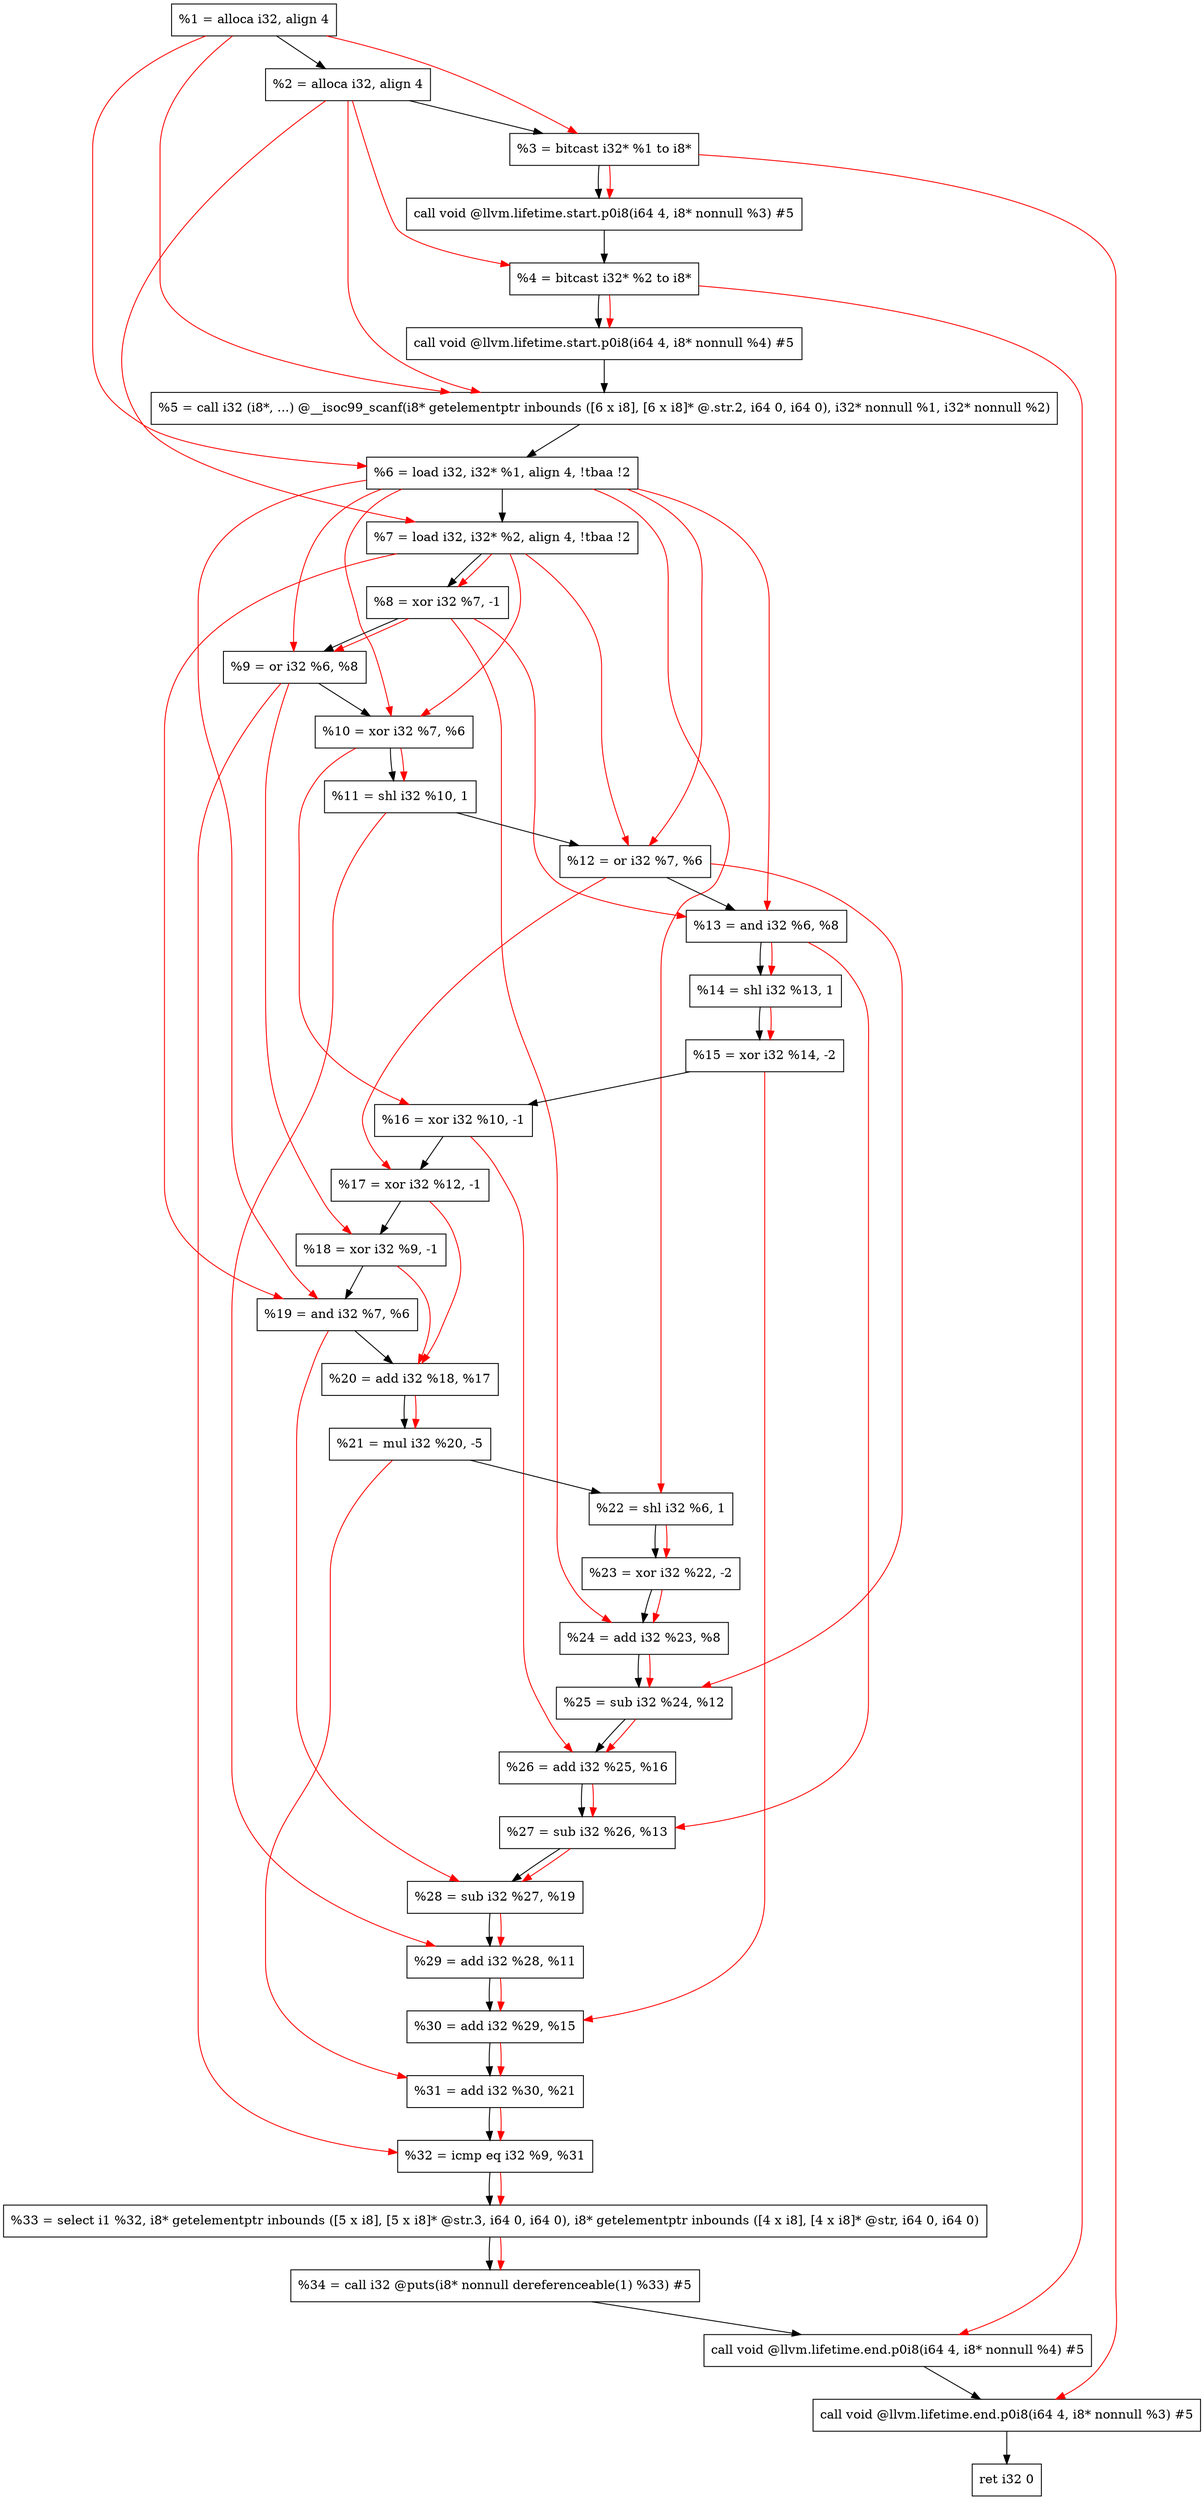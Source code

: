 digraph "DFG for'main' function" {
	Node0x124fd98[shape=record, label="  %1 = alloca i32, align 4"];
	Node0x124fe18[shape=record, label="  %2 = alloca i32, align 4"];
	Node0x124fea8[shape=record, label="  %3 = bitcast i32* %1 to i8*"];
	Node0x1250308[shape=record, label="  call void @llvm.lifetime.start.p0i8(i64 4, i8* nonnull %3) #5"];
	Node0x12503e8[shape=record, label="  %4 = bitcast i32* %2 to i8*"];
	Node0x1250508[shape=record, label="  call void @llvm.lifetime.start.p0i8(i64 4, i8* nonnull %4) #5"];
	Node0x1250740[shape=record, label="  %5 = call i32 (i8*, ...) @__isoc99_scanf(i8* getelementptr inbounds ([6 x i8], [6 x i8]* @.str.2, i64 0, i64 0), i32* nonnull %1, i32* nonnull %2)"];
	Node0x12507f8[shape=record, label="  %6 = load i32, i32* %1, align 4, !tbaa !2"];
	Node0x1251768[shape=record, label="  %7 = load i32, i32* %2, align 4, !tbaa !2"];
	Node0x1251df0[shape=record, label="  %8 = xor i32 %7, -1"];
	Node0x1251e60[shape=record, label="  %9 = or i32 %6, %8"];
	Node0x1251ed0[shape=record, label="  %10 = xor i32 %7, %6"];
	Node0x1251f40[shape=record, label="  %11 = shl i32 %10, 1"];
	Node0x1251fb0[shape=record, label="  %12 = or i32 %7, %6"];
	Node0x1252020[shape=record, label="  %13 = and i32 %6, %8"];
	Node0x1252090[shape=record, label="  %14 = shl i32 %13, 1"];
	Node0x1252100[shape=record, label="  %15 = xor i32 %14, -2"];
	Node0x1252170[shape=record, label="  %16 = xor i32 %10, -1"];
	Node0x12521e0[shape=record, label="  %17 = xor i32 %12, -1"];
	Node0x1252250[shape=record, label="  %18 = xor i32 %9, -1"];
	Node0x12522c0[shape=record, label="  %19 = and i32 %7, %6"];
	Node0x1252330[shape=record, label="  %20 = add i32 %18, %17"];
	Node0x12523a0[shape=record, label="  %21 = mul i32 %20, -5"];
	Node0x1252410[shape=record, label="  %22 = shl i32 %6, 1"];
	Node0x1252480[shape=record, label="  %23 = xor i32 %22, -2"];
	Node0x12524f0[shape=record, label="  %24 = add i32 %23, %8"];
	Node0x1252560[shape=record, label="  %25 = sub i32 %24, %12"];
	Node0x12525d0[shape=record, label="  %26 = add i32 %25, %16"];
	Node0x1252640[shape=record, label="  %27 = sub i32 %26, %13"];
	Node0x12526b0[shape=record, label="  %28 = sub i32 %27, %19"];
	Node0x1252720[shape=record, label="  %29 = add i32 %28, %11"];
	Node0x1252790[shape=record, label="  %30 = add i32 %29, %15"];
	Node0x1252800[shape=record, label="  %31 = add i32 %30, %21"];
	Node0x1252870[shape=record, label="  %32 = icmp eq i32 %9, %31"];
	Node0x11f09d8[shape=record, label="  %33 = select i1 %32, i8* getelementptr inbounds ([5 x i8], [5 x i8]* @str.3, i64 0, i64 0), i8* getelementptr inbounds ([4 x i8], [4 x i8]* @str, i64 0, i64 0)"];
	Node0x1252b10[shape=record, label="  %34 = call i32 @puts(i8* nonnull dereferenceable(1) %33) #5"];
	Node0x1252d68[shape=record, label="  call void @llvm.lifetime.end.p0i8(i64 4, i8* nonnull %4) #5"];
	Node0x1252ec8[shape=record, label="  call void @llvm.lifetime.end.p0i8(i64 4, i8* nonnull %3) #5"];
	Node0x1252f88[shape=record, label="  ret i32 0"];
	Node0x124fd98 -> Node0x124fe18;
	Node0x124fe18 -> Node0x124fea8;
	Node0x124fea8 -> Node0x1250308;
	Node0x1250308 -> Node0x12503e8;
	Node0x12503e8 -> Node0x1250508;
	Node0x1250508 -> Node0x1250740;
	Node0x1250740 -> Node0x12507f8;
	Node0x12507f8 -> Node0x1251768;
	Node0x1251768 -> Node0x1251df0;
	Node0x1251df0 -> Node0x1251e60;
	Node0x1251e60 -> Node0x1251ed0;
	Node0x1251ed0 -> Node0x1251f40;
	Node0x1251f40 -> Node0x1251fb0;
	Node0x1251fb0 -> Node0x1252020;
	Node0x1252020 -> Node0x1252090;
	Node0x1252090 -> Node0x1252100;
	Node0x1252100 -> Node0x1252170;
	Node0x1252170 -> Node0x12521e0;
	Node0x12521e0 -> Node0x1252250;
	Node0x1252250 -> Node0x12522c0;
	Node0x12522c0 -> Node0x1252330;
	Node0x1252330 -> Node0x12523a0;
	Node0x12523a0 -> Node0x1252410;
	Node0x1252410 -> Node0x1252480;
	Node0x1252480 -> Node0x12524f0;
	Node0x12524f0 -> Node0x1252560;
	Node0x1252560 -> Node0x12525d0;
	Node0x12525d0 -> Node0x1252640;
	Node0x1252640 -> Node0x12526b0;
	Node0x12526b0 -> Node0x1252720;
	Node0x1252720 -> Node0x1252790;
	Node0x1252790 -> Node0x1252800;
	Node0x1252800 -> Node0x1252870;
	Node0x1252870 -> Node0x11f09d8;
	Node0x11f09d8 -> Node0x1252b10;
	Node0x1252b10 -> Node0x1252d68;
	Node0x1252d68 -> Node0x1252ec8;
	Node0x1252ec8 -> Node0x1252f88;
edge [color=red]
	Node0x124fd98 -> Node0x124fea8;
	Node0x124fea8 -> Node0x1250308;
	Node0x124fe18 -> Node0x12503e8;
	Node0x12503e8 -> Node0x1250508;
	Node0x124fd98 -> Node0x1250740;
	Node0x124fe18 -> Node0x1250740;
	Node0x124fd98 -> Node0x12507f8;
	Node0x124fe18 -> Node0x1251768;
	Node0x1251768 -> Node0x1251df0;
	Node0x12507f8 -> Node0x1251e60;
	Node0x1251df0 -> Node0x1251e60;
	Node0x1251768 -> Node0x1251ed0;
	Node0x12507f8 -> Node0x1251ed0;
	Node0x1251ed0 -> Node0x1251f40;
	Node0x1251768 -> Node0x1251fb0;
	Node0x12507f8 -> Node0x1251fb0;
	Node0x12507f8 -> Node0x1252020;
	Node0x1251df0 -> Node0x1252020;
	Node0x1252020 -> Node0x1252090;
	Node0x1252090 -> Node0x1252100;
	Node0x1251ed0 -> Node0x1252170;
	Node0x1251fb0 -> Node0x12521e0;
	Node0x1251e60 -> Node0x1252250;
	Node0x1251768 -> Node0x12522c0;
	Node0x12507f8 -> Node0x12522c0;
	Node0x1252250 -> Node0x1252330;
	Node0x12521e0 -> Node0x1252330;
	Node0x1252330 -> Node0x12523a0;
	Node0x12507f8 -> Node0x1252410;
	Node0x1252410 -> Node0x1252480;
	Node0x1252480 -> Node0x12524f0;
	Node0x1251df0 -> Node0x12524f0;
	Node0x12524f0 -> Node0x1252560;
	Node0x1251fb0 -> Node0x1252560;
	Node0x1252560 -> Node0x12525d0;
	Node0x1252170 -> Node0x12525d0;
	Node0x12525d0 -> Node0x1252640;
	Node0x1252020 -> Node0x1252640;
	Node0x1252640 -> Node0x12526b0;
	Node0x12522c0 -> Node0x12526b0;
	Node0x12526b0 -> Node0x1252720;
	Node0x1251f40 -> Node0x1252720;
	Node0x1252720 -> Node0x1252790;
	Node0x1252100 -> Node0x1252790;
	Node0x1252790 -> Node0x1252800;
	Node0x12523a0 -> Node0x1252800;
	Node0x1251e60 -> Node0x1252870;
	Node0x1252800 -> Node0x1252870;
	Node0x1252870 -> Node0x11f09d8;
	Node0x11f09d8 -> Node0x1252b10;
	Node0x12503e8 -> Node0x1252d68;
	Node0x124fea8 -> Node0x1252ec8;
}
